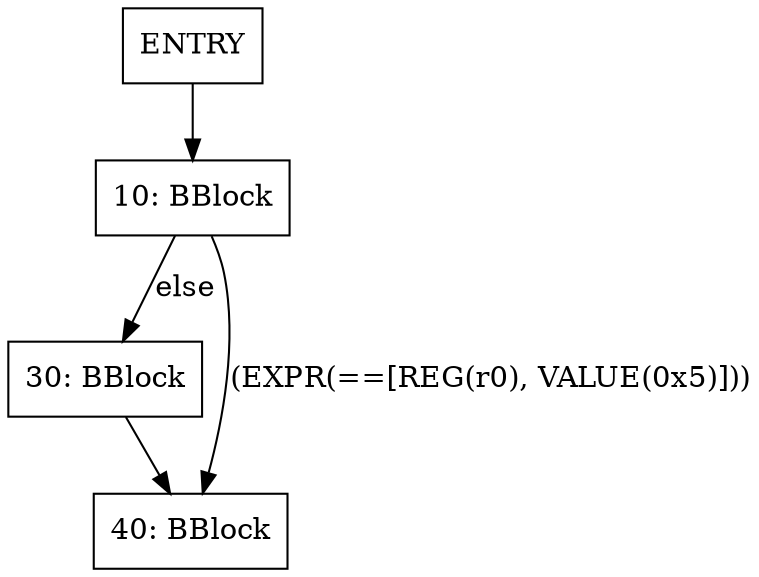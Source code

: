 digraph G {
node [shape=box]
"ENTRY" -> "10"
"10" [label="10: BBlock"]
"30" [label="30: BBlock"]
"40" [label="40: BBlock"]
"10" -> "30" [label="else"]
"10" -> "40" [label="(EXPR(==[REG(r0), VALUE(0x5)]))"]
"30" -> "40"
}
